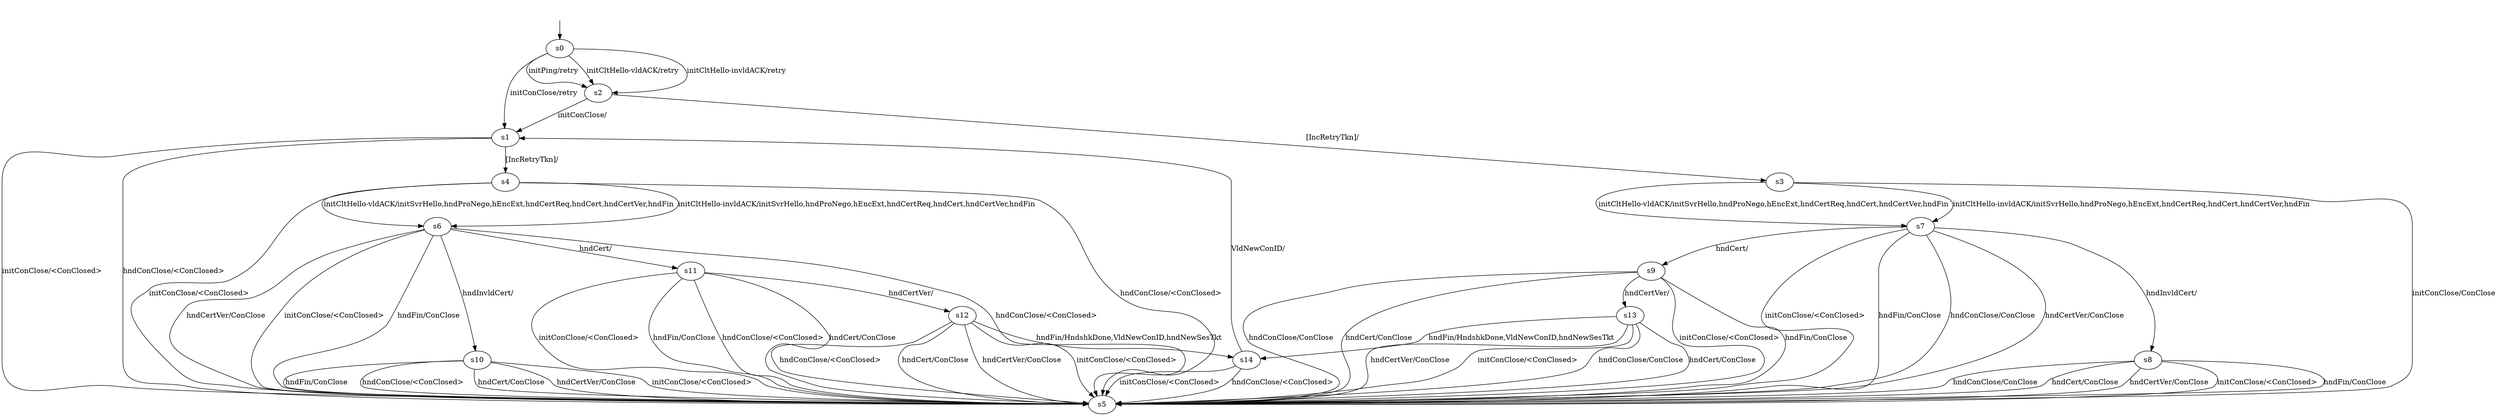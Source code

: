 digraph "msquicModels/msquic-BWRCA-0/learnedModel" {
s0 [label=s0];
s1 [label=s1];
s2 [label=s2];
s3 [label=s3];
s4 [label=s4];
s5 [label=s5];
s6 [label=s6];
s7 [label=s7];
s8 [label=s8];
s9 [label=s9];
s10 [label=s10];
s11 [label=s11];
s12 [label=s12];
s13 [label=s13];
s14 [label=s14];
s0 -> s2  [label="initPing/retry "];
s0 -> s1  [label="initConClose/retry "];
s0 -> s2  [label="initCltHello-vldACK/retry "];
s0 -> s2  [label="initCltHello-invldACK/retry "];
s1 -> s5  [label="initConClose/<ConClosed> "];
s1 -> s5  [label="hndConClose/<ConClosed> "];
s1 -> s4  [label="[IncRetryTkn]/ "];
s2 -> s1  [label="initConClose/ "];
s2 -> s3  [label="[IncRetryTkn]/ "];
s3 -> s5  [label="initConClose/ConClose "];
s3 -> s7  [label="initCltHello-vldACK/initSvrHello,hndProNego,hEncExt,hndCertReq,hndCert,hndCertVer,hndFin "];
s3 -> s7  [label="initCltHello-invldACK/initSvrHello,hndProNego,hEncExt,hndCertReq,hndCert,hndCertVer,hndFin "];
s4 -> s5  [label="initConClose/<ConClosed> "];
s4 -> s6  [label="initCltHello-vldACK/initSvrHello,hndProNego,hEncExt,hndCertReq,hndCert,hndCertVer,hndFin "];
s4 -> s6  [label="initCltHello-invldACK/initSvrHello,hndProNego,hEncExt,hndCertReq,hndCert,hndCertVer,hndFin "];
s4 -> s5  [label="hndConClose/<ConClosed> "];
s6 -> s5  [label="initConClose/<ConClosed> "];
s6 -> s5  [label="hndFin/ConClose "];
s6 -> s5  [label="hndConClose/<ConClosed> "];
s6 -> s11  [label="hndCert/ "];
s6 -> s10  [label="hndInvldCert/ "];
s6 -> s5  [label="hndCertVer/ConClose "];
s7 -> s5  [label="initConClose/<ConClosed> "];
s7 -> s5  [label="hndFin/ConClose "];
s7 -> s5  [label="hndConClose/ConClose "];
s7 -> s9  [label="hndCert/ "];
s7 -> s8  [label="hndInvldCert/ "];
s7 -> s5  [label="hndCertVer/ConClose "];
s8 -> s5  [label="initConClose/<ConClosed> "];
s8 -> s5  [label="hndFin/ConClose "];
s8 -> s5  [label="hndConClose/ConClose "];
s8 -> s5  [label="hndCert/ConClose "];
s8 -> s5  [label="hndCertVer/ConClose "];
s9 -> s5  [label="initConClose/<ConClosed> "];
s9 -> s5  [label="hndFin/ConClose "];
s9 -> s5  [label="hndConClose/ConClose "];
s9 -> s5  [label="hndCert/ConClose "];
s9 -> s13  [label="hndCertVer/ "];
s10 -> s5  [label="initConClose/<ConClosed> "];
s10 -> s5  [label="hndFin/ConClose "];
s10 -> s5  [label="hndConClose/<ConClosed> "];
s10 -> s5  [label="hndCert/ConClose "];
s10 -> s5  [label="hndCertVer/ConClose "];
s11 -> s5  [label="initConClose/<ConClosed> "];
s11 -> s5  [label="hndFin/ConClose "];
s11 -> s5  [label="hndConClose/<ConClosed> "];
s11 -> s5  [label="hndCert/ConClose "];
s11 -> s12  [label="hndCertVer/ "];
s12 -> s5  [label="initConClose/<ConClosed> "];
s12 -> s14  [label="hndFin/HndshkDone,VldNewConID,hndNewSesTkt "];
s12 -> s5  [label="hndConClose/<ConClosed> "];
s12 -> s5  [label="hndCert/ConClose "];
s12 -> s5  [label="hndCertVer/ConClose "];
s13 -> s5  [label="initConClose/<ConClosed> "];
s13 -> s14  [label="hndFin/HndshkDone,VldNewConID,hndNewSesTkt "];
s13 -> s5  [label="hndConClose/ConClose "];
s13 -> s5  [label="hndCert/ConClose "];
s13 -> s5  [label="hndCertVer/ConClose "];
s14 -> s5  [label="initConClose/<ConClosed> "];
s14 -> s5  [label="hndConClose/<ConClosed> "];
s14 -> s1  [label="VldNewConID/ "];
__start0 [label="", shape=none];
__start0 -> s0  [label=""];
}
